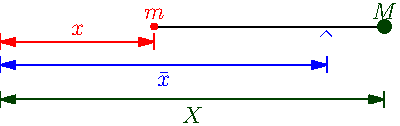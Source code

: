 import graph;
size(200,0);

pair z0=(0,0);
pair z1=(2,0);
pair z2=(5,0);
pair zf=z1+0.75*(z2-z1);

draw(z1--z2);
dot(z1,red+0.12cm);
dot(z2,darkgreen+0.24cm);
label("$m$",z1,N,red);
label("$M$",z2,N,darkgreen);
label("$\hat{\ }$",zf,0.2*S,fontsize(24)+blue);

pair s=-0.2*I;
draw("$x$",z0+s--z1+s,N,red,Arrows,Bars);

s=-0.5*I;
draw("$\bar{x}$",z0+s--zf+s,blue,Arrows,Bars);

s=-0.95*I;
draw("$X$",z0+s--z2+s,darkgreen,Arrows,Bars);

shipout();
